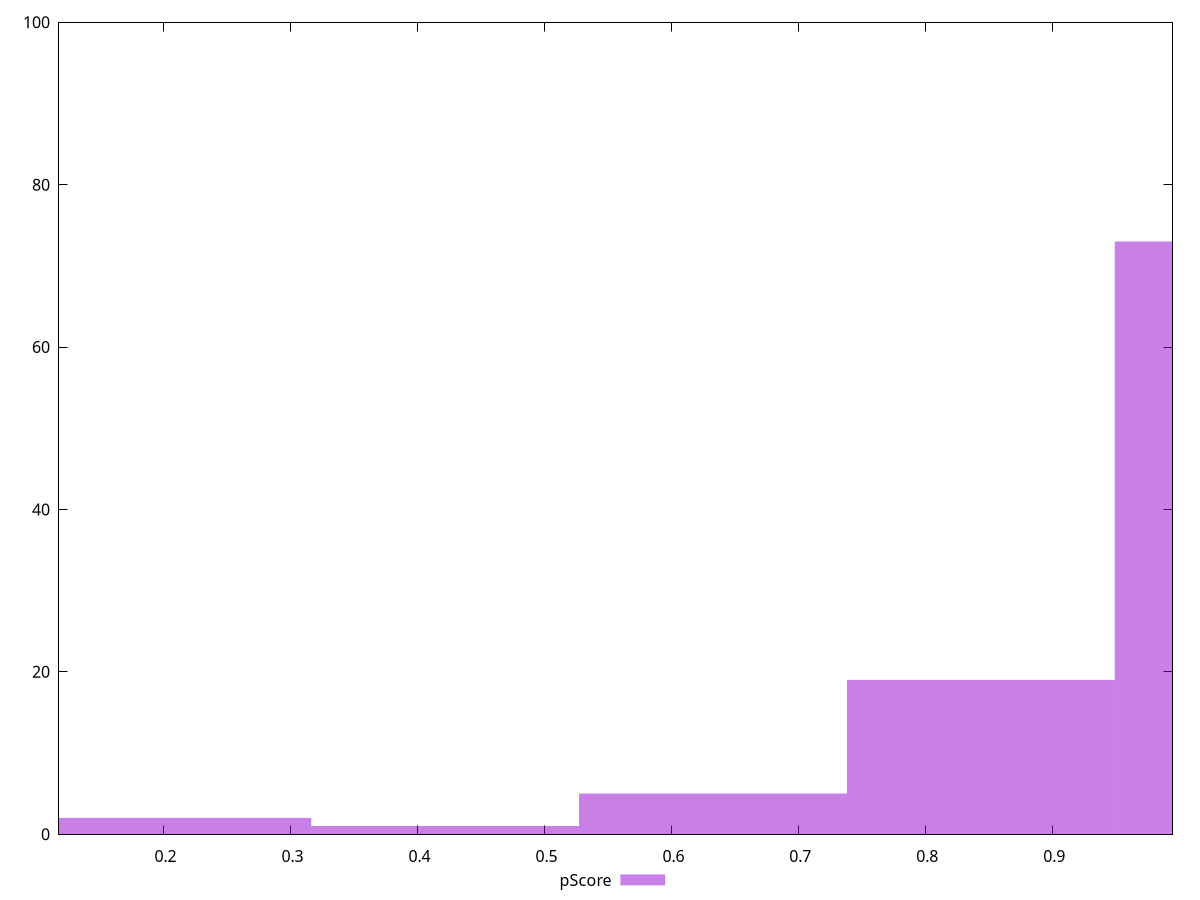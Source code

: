 reset

$pScore <<EOF
0.8437143274397775 19
1.0546429092997218 73
0.6327857455798331 5
0.21092858185994437 2
0.42185716371988874 1
EOF

set key outside below
set boxwidth 0.21092858185994437
set xrange [0.11771910535012076:0.9946375893622611]
set yrange [0:100]
set trange [0:100]
set style fill transparent solid 0.5 noborder
set terminal svg size 640, 490 enhanced background rgb 'white'
set output "report_00017_2021-02-10T15-08-03.406Z/max-potential-fid/samples/pages+cached+noadtech/pScore/histogram.svg"

plot $pScore title "pScore" with boxes

reset
